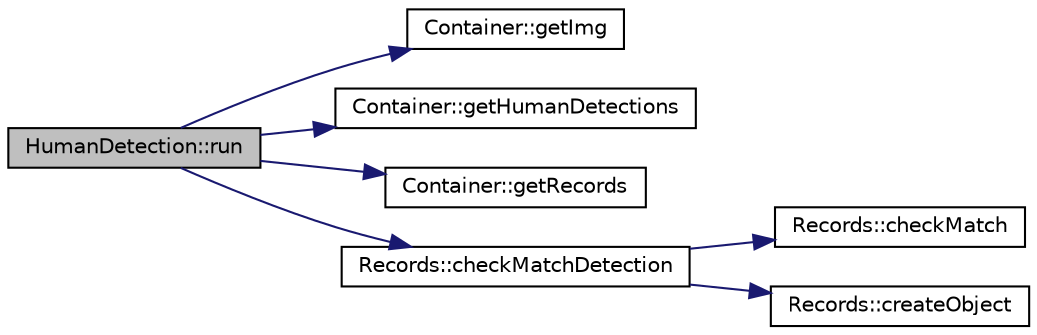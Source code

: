 digraph "HumanDetection::run"
{
  edge [fontname="Helvetica",fontsize="10",labelfontname="Helvetica",labelfontsize="10"];
  node [fontname="Helvetica",fontsize="10",shape=record];
  rankdir="LR";
  Node1 [label="HumanDetection::run",height=0.2,width=0.4,color="black", fillcolor="grey75", style="filled" fontcolor="black"];
  Node1 -> Node2 [color="midnightblue",fontsize="10",style="solid",fontname="Helvetica"];
  Node2 [label="Container::getImg",height=0.2,width=0.4,color="black", fillcolor="white", style="filled",URL="$class_container.html#a5dce6d05419bc69bef43593c6d231d8f"];
  Node1 -> Node3 [color="midnightblue",fontsize="10",style="solid",fontname="Helvetica"];
  Node3 [label="Container::getHumanDetections",height=0.2,width=0.4,color="black", fillcolor="white", style="filled",URL="$class_container.html#a3d1f94b496b3d53e307e956058edb981"];
  Node1 -> Node4 [color="midnightblue",fontsize="10",style="solid",fontname="Helvetica"];
  Node4 [label="Container::getRecords",height=0.2,width=0.4,color="black", fillcolor="white", style="filled",URL="$class_container.html#a0e7f24952afbbd81b52dcd990d305bff"];
  Node1 -> Node5 [color="midnightblue",fontsize="10",style="solid",fontname="Helvetica"];
  Node5 [label="Records::checkMatchDetection",height=0.2,width=0.4,color="black", fillcolor="white", style="filled",URL="$class_records.html#ac0fe382210ab95022402070870a80f96"];
  Node5 -> Node6 [color="midnightblue",fontsize="10",style="solid",fontname="Helvetica"];
  Node6 [label="Records::checkMatch",height=0.2,width=0.4,color="black", fillcolor="white", style="filled",URL="$class_records.html#a66fec455d5351d926ef9eac48689ebeb"];
  Node5 -> Node7 [color="midnightblue",fontsize="10",style="solid",fontname="Helvetica"];
  Node7 [label="Records::createObject",height=0.2,width=0.4,color="black", fillcolor="white", style="filled",URL="$class_records.html#a2f998d8459a0a0b25cd274ebfe2dcdce"];
}
